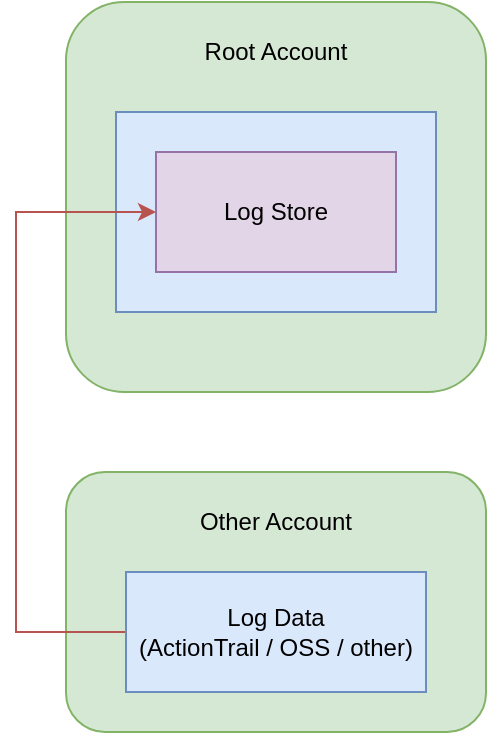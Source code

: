 <mxfile version="12.5.3" type="device"><diagram id="gHYTN3pazTf-W9ZSqbl6" name="Page-1"><mxGraphModel dx="946" dy="590" grid="1" gridSize="10" guides="1" tooltips="1" connect="1" arrows="1" fold="1" page="1" pageScale="1" pageWidth="850" pageHeight="1100" math="0" shadow="0"><root><mxCell id="0"/><mxCell id="1" parent="0"/><mxCell id="13XCVbUN7fp5NxTkZ-9Y-2" value="" style="rounded=1;whiteSpace=wrap;html=1;fillColor=#d5e8d4;strokeColor=#82b366;" vertex="1" parent="1"><mxGeometry x="275" y="75" width="210" height="195" as="geometry"/></mxCell><mxCell id="13XCVbUN7fp5NxTkZ-9Y-3" value="Root Account" style="text;html=1;strokeColor=none;fillColor=none;align=center;verticalAlign=middle;whiteSpace=wrap;rounded=0;" vertex="1" parent="1"><mxGeometry x="330" y="90" width="100" height="20" as="geometry"/></mxCell><mxCell id="13XCVbUN7fp5NxTkZ-9Y-4" value="" style="rounded=0;whiteSpace=wrap;html=1;fillColor=#dae8fc;strokeColor=#6c8ebf;" vertex="1" parent="1"><mxGeometry x="300" y="130" width="160" height="100" as="geometry"/></mxCell><mxCell id="13XCVbUN7fp5NxTkZ-9Y-5" value="Log Store" style="rounded=0;whiteSpace=wrap;html=1;fillColor=#e1d5e7;strokeColor=#9673a6;" vertex="1" parent="1"><mxGeometry x="320" y="150" width="120" height="60" as="geometry"/></mxCell><mxCell id="13XCVbUN7fp5NxTkZ-9Y-6" value="" style="rounded=1;whiteSpace=wrap;html=1;fillColor=#d5e8d4;strokeColor=#82b366;" vertex="1" parent="1"><mxGeometry x="275" y="310" width="210" height="130" as="geometry"/></mxCell><mxCell id="13XCVbUN7fp5NxTkZ-9Y-7" value="Other Account" style="text;html=1;strokeColor=none;fillColor=none;align=center;verticalAlign=middle;whiteSpace=wrap;rounded=0;" vertex="1" parent="1"><mxGeometry x="330" y="325" width="100" height="20" as="geometry"/></mxCell><mxCell id="13XCVbUN7fp5NxTkZ-9Y-11" style="edgeStyle=orthogonalEdgeStyle;rounded=0;orthogonalLoop=1;jettySize=auto;html=1;exitX=0;exitY=0.5;exitDx=0;exitDy=0;entryX=0;entryY=0.5;entryDx=0;entryDy=0;fillColor=#f8cecc;strokeColor=#b85450;" edge="1" parent="1" source="13XCVbUN7fp5NxTkZ-9Y-8" target="13XCVbUN7fp5NxTkZ-9Y-5"><mxGeometry relative="1" as="geometry"><Array as="points"><mxPoint x="250" y="390"/><mxPoint x="250" y="180"/></Array></mxGeometry></mxCell><mxCell id="13XCVbUN7fp5NxTkZ-9Y-8" value="Log Data&lt;br&gt;(ActionTrail / OSS / other)" style="rounded=0;whiteSpace=wrap;html=1;fillColor=#dae8fc;strokeColor=#6c8ebf;" vertex="1" parent="1"><mxGeometry x="305" y="360" width="150" height="60" as="geometry"/></mxCell></root></mxGraphModel></diagram></mxfile>